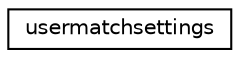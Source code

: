 digraph "Graphical Class Hierarchy"
{
 // LATEX_PDF_SIZE
  edge [fontname="Helvetica",fontsize="10",labelfontname="Helvetica",labelfontsize="10"];
  node [fontname="Helvetica",fontsize="10",shape=record];
  rankdir="LR";
  Node0 [label="usermatchsettings",height=0.2,width=0.4,color="black", fillcolor="white", style="filled",URL="$classusermatchsettings.html",tooltip="The usermatchsettings class is responsible for creating a standard structure for storing and accessin..."];
}
